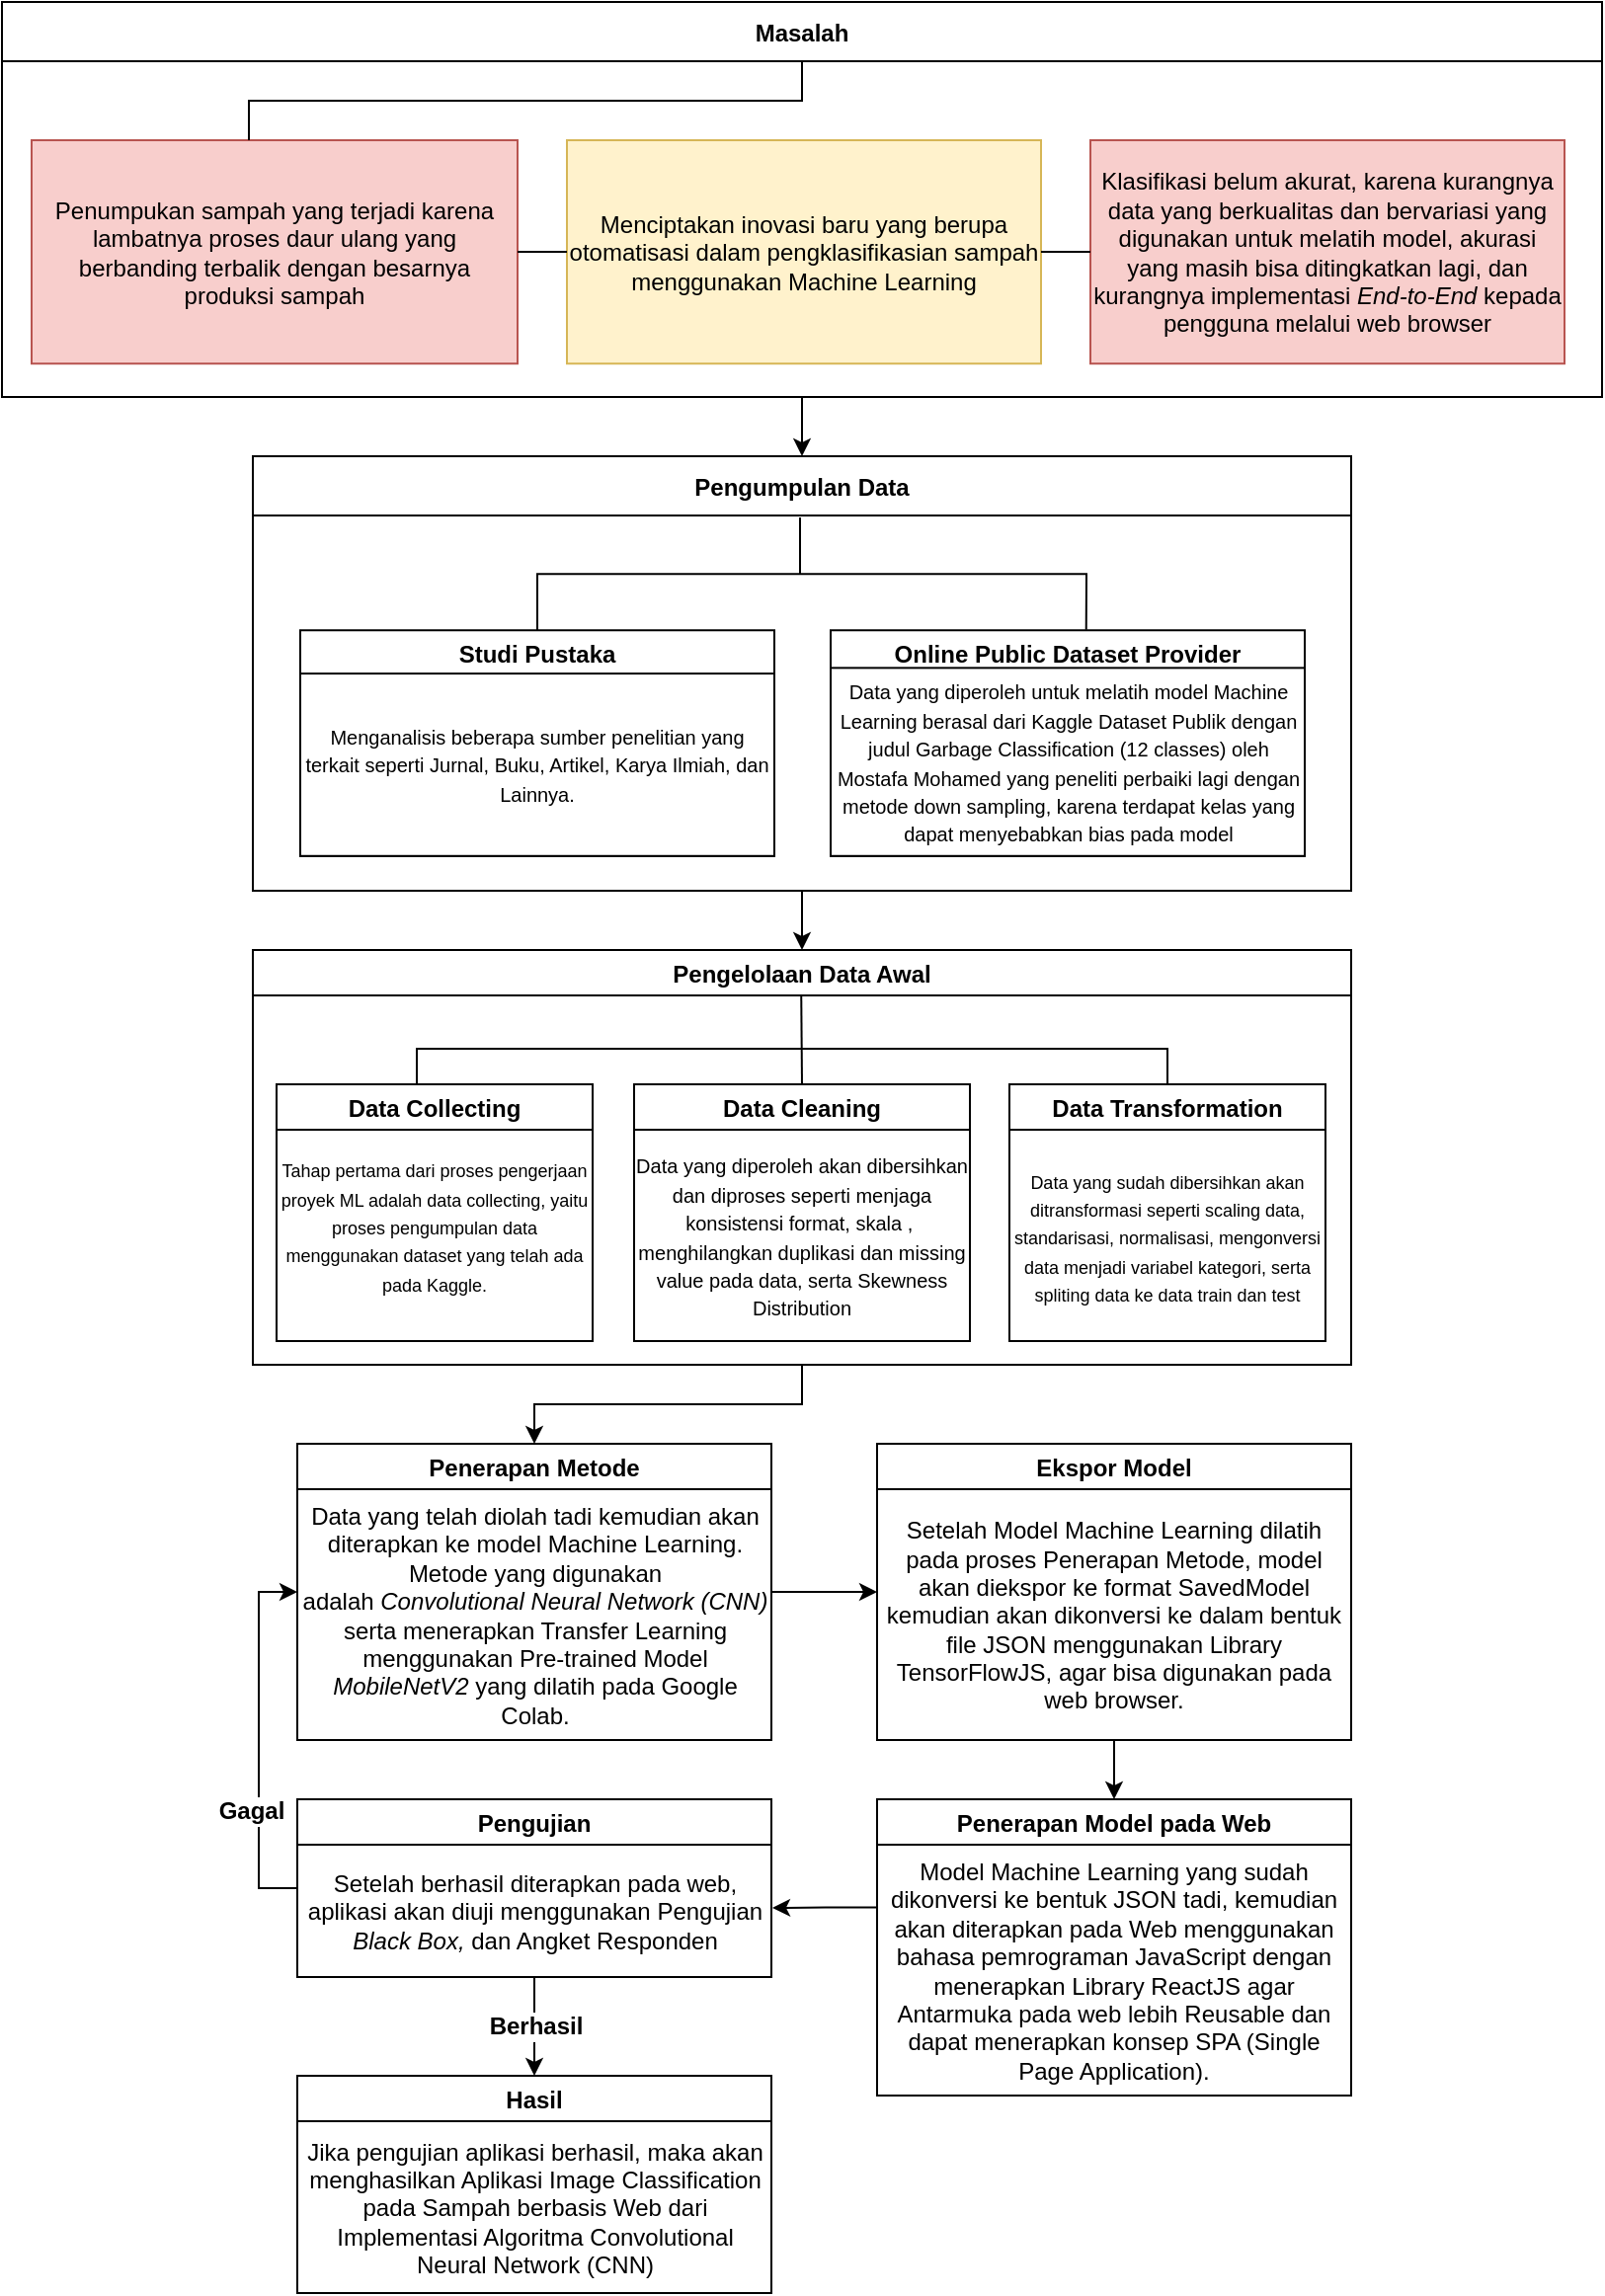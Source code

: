 <mxfile version="20.1.1" type="github"><diagram id="ftpVaE4ZrUkqRL97NRIl" name="Page-1"><mxGraphModel dx="782" dy="3935" grid="1" gridSize="10" guides="1" tooltips="1" connect="1" arrows="1" fold="1" page="1" pageScale="1" pageWidth="827" pageHeight="1169" math="0" shadow="0"><root><mxCell id="0"/><mxCell id="1" parent="0"/><mxCell id="FPoC3J4e7JrbTw-nTRbA-78" style="edgeStyle=orthogonalEdgeStyle;rounded=0;orthogonalLoop=1;jettySize=auto;html=1;exitX=0.5;exitY=1;exitDx=0;exitDy=0;entryX=0.5;entryY=0;entryDx=0;entryDy=0;fontFamily=Helvetica;fontSize=12;" parent="1" source="FPoC3J4e7JrbTw-nTRbA-2" target="FPoC3J4e7JrbTw-nTRbA-18" edge="1"><mxGeometry relative="1" as="geometry"/></mxCell><mxCell id="FPoC3J4e7JrbTw-nTRbA-2" value="Masalah" style="swimlane;fontSize=12;startSize=30;" parent="1" vertex="1"><mxGeometry x="10" y="-3500" width="810" height="200" as="geometry"/></mxCell><mxCell id="FPoC3J4e7JrbTw-nTRbA-6" value="&lt;span&gt;Klasifikasi belum akurat, karena kurangnya data yang berkualitas dan bervariasi yang digunakan untuk melatih model, akurasi yang masih bisa ditingkatkan lagi, dan kurangnya implementasi &lt;i&gt;End-to-End&lt;/i&gt; kepada pengguna melalui web browser&lt;/span&gt;" style="rounded=0;whiteSpace=wrap;html=1;fillColor=#f8cecc;strokeColor=#b85450;" parent="FPoC3J4e7JrbTw-nTRbA-2" vertex="1"><mxGeometry x="551" y="70" width="240" height="113.11" as="geometry"/></mxCell><mxCell id="FPoC3J4e7JrbTw-nTRbA-3" value="&lt;span&gt;Penumpukan sampah yang terjadi karena lambatnya proses daur ulang yang berbanding terbalik dengan besarnya produksi sampah&lt;/span&gt;" style="rounded=0;whiteSpace=wrap;html=1;fillColor=#f8cecc;strokeColor=#b85450;" parent="FPoC3J4e7JrbTw-nTRbA-2" vertex="1"><mxGeometry x="15" y="70" width="246" height="113.11" as="geometry"/></mxCell><mxCell id="FPoC3J4e7JrbTw-nTRbA-1" value="&lt;span&gt;Menciptakan inovasi baru yang berupa otomatisasi dalam pengklasifikasian sampah menggunakan&amp;nbsp;Machine Learning&lt;/span&gt;" style="rounded=0;whiteSpace=wrap;html=1;fillColor=#fff2cc;strokeColor=#d6b656;" parent="FPoC3J4e7JrbTw-nTRbA-2" vertex="1"><mxGeometry x="286" y="70" width="240" height="113.11" as="geometry"/></mxCell><mxCell id="FPoC3J4e7JrbTw-nTRbA-71" value="" style="endArrow=none;html=1;rounded=0;fontFamily=Helvetica;fontSize=12;exitX=1;exitY=0.5;exitDx=0;exitDy=0;entryX=0;entryY=0.5;entryDx=0;entryDy=0;" parent="FPoC3J4e7JrbTw-nTRbA-2" source="FPoC3J4e7JrbTw-nTRbA-3" target="FPoC3J4e7JrbTw-nTRbA-1" edge="1"><mxGeometry width="50" height="50" relative="1" as="geometry"><mxPoint x="300" y="200" as="sourcePoint"/><mxPoint x="350" y="150" as="targetPoint"/></mxGeometry></mxCell><mxCell id="FPoC3J4e7JrbTw-nTRbA-72" value="" style="endArrow=none;html=1;rounded=0;fontFamily=Helvetica;fontSize=12;entryX=0;entryY=0.5;entryDx=0;entryDy=0;exitX=1;exitY=0.5;exitDx=0;exitDy=0;" parent="FPoC3J4e7JrbTw-nTRbA-2" source="FPoC3J4e7JrbTw-nTRbA-1" target="FPoC3J4e7JrbTw-nTRbA-6" edge="1"><mxGeometry width="50" height="50" relative="1" as="geometry"><mxPoint x="535" y="130" as="sourcePoint"/><mxPoint x="585" y="80" as="targetPoint"/></mxGeometry></mxCell><mxCell id="FPoC3J4e7JrbTw-nTRbA-73" value="" style="endArrow=none;html=1;rounded=0;fontFamily=Helvetica;fontSize=12;" parent="FPoC3J4e7JrbTw-nTRbA-2" edge="1"><mxGeometry width="50" height="50" relative="1" as="geometry"><mxPoint x="125" y="70" as="sourcePoint"/><mxPoint x="405" y="30" as="targetPoint"/><Array as="points"><mxPoint x="125" y="50"/><mxPoint x="405" y="50"/></Array></mxGeometry></mxCell><mxCell id="FPoC3J4e7JrbTw-nTRbA-54" style="edgeStyle=orthogonalEdgeStyle;rounded=0;orthogonalLoop=1;jettySize=auto;html=1;exitX=0.5;exitY=1;exitDx=0;exitDy=0;fontFamily=Helvetica;fontSize=12;" parent="1" source="FPoC3J4e7JrbTw-nTRbA-18" target="FPoC3J4e7JrbTw-nTRbA-55" edge="1"><mxGeometry relative="1" as="geometry"><mxPoint x="414.842" y="-2900" as="targetPoint"/></mxGeometry></mxCell><mxCell id="FPoC3J4e7JrbTw-nTRbA-18" value="Pengumpulan Data" style="swimlane;fontSize=12;startSize=30;" parent="1" vertex="1"><mxGeometry x="137" y="-3270" width="556" height="220" as="geometry"/></mxCell><mxCell id="FPoC3J4e7JrbTw-nTRbA-53" value="" style="group" parent="FPoC3J4e7JrbTw-nTRbA-18" vertex="1" connectable="0"><mxGeometry x="24" y="31" width="508.5" height="219" as="geometry"/></mxCell><mxCell id="FPoC3J4e7JrbTw-nTRbA-35" value="Studi Pustaka" style="swimlane;fontSize=12;" parent="FPoC3J4e7JrbTw-nTRbA-53" vertex="1"><mxGeometry y="57.13" width="240" height="114.261" as="geometry"/></mxCell><mxCell id="FPoC3J4e7JrbTw-nTRbA-41" value="&lt;font style=&quot;font-size: 10px;&quot;&gt;Menganalisis beberapa sumber penelitian yang terkait seperti Jurnal, Buku, Artikel, Karya Ilmiah, dan Lainnya.&lt;/font&gt;" style="rounded=0;whiteSpace=wrap;html=1;fontFamily=Helvetica;fontSize=12;" parent="FPoC3J4e7JrbTw-nTRbA-35" vertex="1"><mxGeometry y="21.9" width="240" height="92.361" as="geometry"/></mxCell><mxCell id="FPoC3J4e7JrbTw-nTRbA-37" value="Online Public Dataset Provider" style="swimlane;fontSize=12;" parent="FPoC3J4e7JrbTw-nTRbA-53" vertex="1"><mxGeometry x="268.5" y="57.13" width="240" height="114.261" as="geometry"/></mxCell><mxCell id="FPoC3J4e7JrbTw-nTRbA-39" value="&lt;font style=&quot;font-size: 10px;&quot;&gt;Data yang diperoleh untuk melatih model Machine Learning berasal dari Kaggle Dataset Publik dengan judul Garbage Classification (12 classes) oleh Mostafa Mohamed yang peneliti perbaiki lagi dengan metode down sampling, karena terdapat kelas yang dapat menyebabkan bias pada model&lt;/font&gt;" style="rounded=0;whiteSpace=wrap;html=1;fontSize=12;" parent="FPoC3J4e7JrbTw-nTRbA-37" vertex="1"><mxGeometry y="19.043" width="240" height="95.217" as="geometry"/></mxCell><mxCell id="FPoC3J4e7JrbTw-nTRbA-43" value="" style="endArrow=none;html=1;rounded=0;fontFamily=Helvetica;fontSize=12;entryX=0.539;entryY=-0.002;entryDx=0;entryDy=0;entryPerimeter=0;" parent="FPoC3J4e7JrbTw-nTRbA-53" source="FPoC3J4e7JrbTw-nTRbA-35" target="FPoC3J4e7JrbTw-nTRbA-37" edge="1"><mxGeometry width="50" height="50" relative="1" as="geometry"><mxPoint x="110" y="19.043" as="sourcePoint"/><mxPoint x="400" y="38.087" as="targetPoint"/><Array as="points"><mxPoint x="120" y="28.565"/><mxPoint x="398" y="28.565"/></Array></mxGeometry></mxCell><mxCell id="FPoC3J4e7JrbTw-nTRbA-50" value="" style="endArrow=none;html=1;rounded=0;fontFamily=Helvetica;fontSize=12;" parent="FPoC3J4e7JrbTw-nTRbA-53" edge="1"><mxGeometry width="50" height="50" relative="1" as="geometry"><mxPoint x="253" y="28.565" as="sourcePoint"/><mxPoint x="253" as="targetPoint"/></mxGeometry></mxCell><mxCell id="FPoC3J4e7JrbTw-nTRbA-77" style="edgeStyle=orthogonalEdgeStyle;rounded=0;orthogonalLoop=1;jettySize=auto;html=1;exitX=0.5;exitY=1;exitDx=0;exitDy=0;entryX=0.5;entryY=0;entryDx=0;entryDy=0;fontFamily=Helvetica;fontSize=12;" parent="1" source="FPoC3J4e7JrbTw-nTRbA-55" target="FPoC3J4e7JrbTw-nTRbA-61" edge="1"><mxGeometry relative="1" as="geometry"/></mxCell><mxCell id="FPoC3J4e7JrbTw-nTRbA-55" value="Pengelolaan Data Awal" style="swimlane;fontFamily=Helvetica;fontSize=12;startSize=23;" parent="1" vertex="1"><mxGeometry x="137" y="-3020" width="556" height="210" as="geometry"/></mxCell><mxCell id="FPoC3J4e7JrbTw-nTRbA-57" value="Data Collecting" style="swimlane;fontFamily=Helvetica;fontSize=12;" parent="FPoC3J4e7JrbTw-nTRbA-55" vertex="1"><mxGeometry x="12" y="68" width="160" height="130" as="geometry"/></mxCell><mxCell id="Pu13_7xQ0A8VnXWu68sf-4" value="&lt;font style=&quot;font-size: 9px;&quot;&gt;&lt;font style=&quot;font-size: 9px;&quot;&gt;Tahap pertama dari proses pengerjaan proyek ML adalah data collecting, yaitu proses pengumpulan data m&lt;/font&gt;&lt;span style=&quot;background-color: initial;&quot;&gt;enggunakan dataset yang telah ada pada Kaggle.&lt;/span&gt;&lt;/font&gt;&lt;div style=&quot;font-size: 9px;&quot;&gt;&lt;br&gt;&lt;/div&gt;" style="rounded=0;whiteSpace=wrap;html=1;fontFamily=Helvetica;fontSize=12;" parent="FPoC3J4e7JrbTw-nTRbA-57" vertex="1"><mxGeometry y="23" width="160" height="107" as="geometry"/></mxCell><mxCell id="FPoC3J4e7JrbTw-nTRbA-59" value="Data Cleaning" style="swimlane;fontFamily=Helvetica;fontSize=12;" parent="FPoC3J4e7JrbTw-nTRbA-55" vertex="1"><mxGeometry x="193" y="68" width="170" height="130" as="geometry"/></mxCell><mxCell id="Pu13_7xQ0A8VnXWu68sf-6" value="&lt;font style=&quot;font-size: 10px;&quot;&gt;Data yang diperoleh akan dibersihkan dan diproses seperti menjaga konsistensi format, skala ,&amp;nbsp; menghilangkan duplikasi dan missing value pada data, serta Skewness Distribution&lt;/font&gt;" style="rounded=0;whiteSpace=wrap;html=1;fontFamily=Helvetica;fontSize=12;" parent="FPoC3J4e7JrbTw-nTRbA-59" vertex="1"><mxGeometry y="23" width="170" height="107" as="geometry"/></mxCell><mxCell id="FPoC3J4e7JrbTw-nTRbA-60" value="Data Transformation" style="swimlane;fontFamily=Helvetica;fontSize=12;" parent="FPoC3J4e7JrbTw-nTRbA-55" vertex="1"><mxGeometry x="383" y="68" width="160" height="130" as="geometry"/></mxCell><mxCell id="Pu13_7xQ0A8VnXWu68sf-9" value="&lt;font style=&quot;font-size: 9px;&quot;&gt;Data yang sudah dibersihkan akan ditransformasi seperti scaling data, standarisasi, normalisasi, mengonversi data menjadi variabel kategori, serta spliting data ke data train dan test&lt;/font&gt;" style="rounded=0;whiteSpace=wrap;html=1;fontFamily=Helvetica;fontSize=12;" parent="FPoC3J4e7JrbTw-nTRbA-60" vertex="1"><mxGeometry y="23" width="160" height="107" as="geometry"/></mxCell><mxCell id="Pu13_7xQ0A8VnXWu68sf-10" value="" style="endArrow=none;html=1;rounded=0;fontSize=10;entryX=0.5;entryY=0;entryDx=0;entryDy=0;" parent="FPoC3J4e7JrbTw-nTRbA-55" target="FPoC3J4e7JrbTw-nTRbA-60" edge="1"><mxGeometry width="50" height="50" relative="1" as="geometry"><mxPoint x="83" y="68" as="sourcePoint"/><mxPoint x="263" y="50" as="targetPoint"/><Array as="points"><mxPoint x="83" y="50"/><mxPoint x="273" y="50"/><mxPoint x="463" y="50"/></Array></mxGeometry></mxCell><mxCell id="Pu13_7xQ0A8VnXWu68sf-13" value="" style="endArrow=none;html=1;rounded=0;fontSize=10;exitX=0.5;exitY=0;exitDx=0;exitDy=0;" parent="FPoC3J4e7JrbTw-nTRbA-55" source="FPoC3J4e7JrbTw-nTRbA-59" edge="1"><mxGeometry width="50" height="50" relative="1" as="geometry"><mxPoint x="277.62" y="61" as="sourcePoint"/><mxPoint x="277.62" y="23" as="targetPoint"/></mxGeometry></mxCell><mxCell id="Pu13_7xQ0A8VnXWu68sf-25" style="edgeStyle=orthogonalEdgeStyle;rounded=0;orthogonalLoop=1;jettySize=auto;html=1;exitX=1;exitY=0.5;exitDx=0;exitDy=0;entryX=0;entryY=0.5;entryDx=0;entryDy=0;fontSize=12;" parent="1" source="FPoC3J4e7JrbTw-nTRbA-61" target="Pu13_7xQ0A8VnXWu68sf-20" edge="1"><mxGeometry relative="1" as="geometry"/></mxCell><mxCell id="FPoC3J4e7JrbTw-nTRbA-61" value="Penerapan Metode" style="swimlane;fontFamily=Helvetica;fontSize=12;" parent="1" vertex="1"><mxGeometry x="159.5" y="-2770" width="240" height="150" as="geometry"/></mxCell><mxCell id="Pu13_7xQ0A8VnXWu68sf-19" value="&lt;span style=&quot;&quot;&gt;Data yang telah diolah tadi kemudian akan diterapkan ke model Machine Learning. Metode yang digunakan adalah&amp;nbsp;&lt;/span&gt;&lt;i style=&quot;&quot;&gt;Convolutional Neural Network (CNN) &lt;/i&gt;serta&amp;nbsp;menerapkan Transfer Learning menggunakan Pre-trained Model &lt;i&gt;MobileNetV2&lt;/i&gt;&amp;nbsp;yang dilatih pada Google Colab." style="rounded=0;whiteSpace=wrap;html=1;fontFamily=Helvetica;fontSize=12;" parent="FPoC3J4e7JrbTw-nTRbA-61" vertex="1"><mxGeometry y="23" width="240" height="127" as="geometry"/></mxCell><mxCell id="Pu13_7xQ0A8VnXWu68sf-20" value="Ekspor Model" style="swimlane;fontFamily=Helvetica;fontSize=12;" parent="1" vertex="1"><mxGeometry x="453" y="-2770" width="240" height="150" as="geometry"/></mxCell><mxCell id="Pu13_7xQ0A8VnXWu68sf-21" value="Setelah Model Machine Learning dilatih pada proses Penerapan Metode, model akan diekspor ke format SavedModel kemudian akan dikonversi ke dalam bentuk file JSON menggunakan Library TensorFlowJS, agar bisa digunakan pada web browser." style="rounded=0;whiteSpace=wrap;html=1;fontFamily=Helvetica;fontSize=12;" parent="Pu13_7xQ0A8VnXWu68sf-20" vertex="1"><mxGeometry y="23" width="240" height="127" as="geometry"/></mxCell><mxCell id="Pu13_7xQ0A8VnXWu68sf-26" value="Penerapan Model pada Web" style="swimlane;fontFamily=Helvetica;fontSize=12;" parent="1" vertex="1"><mxGeometry x="453" y="-2590" width="240" height="150" as="geometry"/></mxCell><mxCell id="Pu13_7xQ0A8VnXWu68sf-27" value="Model Machine Learning yang sudah dikonversi ke bentuk JSON tadi, kemudian akan diterapkan pada Web menggunakan bahasa pemrograman JavaScript dengan menerapkan Library ReactJS agar Antarmuka pada web lebih Reusable dan dapat menerapkan konsep SPA (Single Page Application)." style="rounded=0;whiteSpace=wrap;html=1;fontFamily=Helvetica;fontSize=12;" parent="Pu13_7xQ0A8VnXWu68sf-26" vertex="1"><mxGeometry y="23" width="240" height="127" as="geometry"/></mxCell><mxCell id="Pu13_7xQ0A8VnXWu68sf-29" style="edgeStyle=orthogonalEdgeStyle;rounded=0;orthogonalLoop=1;jettySize=auto;html=1;exitX=0.5;exitY=1;exitDx=0;exitDy=0;entryX=0.5;entryY=0;entryDx=0;entryDy=0;fontSize=12;" parent="1" source="Pu13_7xQ0A8VnXWu68sf-21" target="Pu13_7xQ0A8VnXWu68sf-26" edge="1"><mxGeometry relative="1" as="geometry"/></mxCell><mxCell id="Pu13_7xQ0A8VnXWu68sf-33" style="edgeStyle=orthogonalEdgeStyle;rounded=0;orthogonalLoop=1;jettySize=auto;html=1;entryX=0;entryY=0.5;entryDx=0;entryDy=0;fontSize=12;" parent="1" source="Pu13_7xQ0A8VnXWu68sf-31" target="FPoC3J4e7JrbTw-nTRbA-61" edge="1"><mxGeometry relative="1" as="geometry"><Array as="points"><mxPoint x="140" y="-2545"/><mxPoint x="140" y="-2695"/></Array></mxGeometry></mxCell><mxCell id="Pu13_7xQ0A8VnXWu68sf-35" value="&lt;b&gt;Gagal&lt;/b&gt;" style="edgeLabel;html=1;align=center;verticalAlign=middle;resizable=0;points=[];fontSize=12;" parent="Pu13_7xQ0A8VnXWu68sf-33" vertex="1" connectable="0"><mxGeometry x="-0.425" y="4" relative="1" as="geometry"><mxPoint y="-4" as="offset"/></mxGeometry></mxCell><mxCell id="Pu13_7xQ0A8VnXWu68sf-41" value="&lt;b&gt;Berhasil&lt;/b&gt;" style="edgeStyle=orthogonalEdgeStyle;rounded=0;orthogonalLoop=1;jettySize=auto;html=1;exitX=0.5;exitY=1;exitDx=0;exitDy=0;entryX=0.5;entryY=0;entryDx=0;entryDy=0;fontSize=12;" parent="1" source="Pu13_7xQ0A8VnXWu68sf-31" target="Pu13_7xQ0A8VnXWu68sf-39" edge="1"><mxGeometry relative="1" as="geometry"/></mxCell><mxCell id="Pu13_7xQ0A8VnXWu68sf-31" value="Pengujian" style="swimlane;fontFamily=Helvetica;fontSize=12;" parent="1" vertex="1"><mxGeometry x="159.5" y="-2590" width="240" height="90" as="geometry"/></mxCell><mxCell id="Pu13_7xQ0A8VnXWu68sf-32" value="Setelah berhasil diterapkan pada web, aplikasi akan diuji menggunakan Pengujian &lt;i&gt;Black Box, &lt;/i&gt;dan Angket Responden" style="rounded=0;whiteSpace=wrap;html=1;fontFamily=Helvetica;fontSize=12;" parent="Pu13_7xQ0A8VnXWu68sf-31" vertex="1"><mxGeometry y="23" width="240" height="67" as="geometry"/></mxCell><mxCell id="Pu13_7xQ0A8VnXWu68sf-39" value="Hasil" style="swimlane;fontFamily=Helvetica;fontSize=12;startSize=23;" parent="1" vertex="1"><mxGeometry x="159.5" y="-2450" width="240" height="110" as="geometry"/></mxCell><mxCell id="Pu13_7xQ0A8VnXWu68sf-40" value="Jika pengujian aplikasi berhasil, maka akan menghasilkan Aplikasi Image Classification pada Sampah berbasis Web dari Implementasi Algoritma Convolutional Neural Network (CNN)" style="rounded=0;whiteSpace=wrap;html=1;fontFamily=Helvetica;fontSize=12;" parent="Pu13_7xQ0A8VnXWu68sf-39" vertex="1"><mxGeometry y="23" width="240" height="87" as="geometry"/></mxCell><mxCell id="Pu13_7xQ0A8VnXWu68sf-47" style="edgeStyle=orthogonalEdgeStyle;rounded=0;orthogonalLoop=1;jettySize=auto;html=1;exitX=0;exitY=0.25;exitDx=0;exitDy=0;fontSize=12;" parent="1" source="Pu13_7xQ0A8VnXWu68sf-27" edge="1"><mxGeometry relative="1" as="geometry"><mxPoint x="400" y="-2535" as="targetPoint"/></mxGeometry></mxCell></root></mxGraphModel></diagram></mxfile>